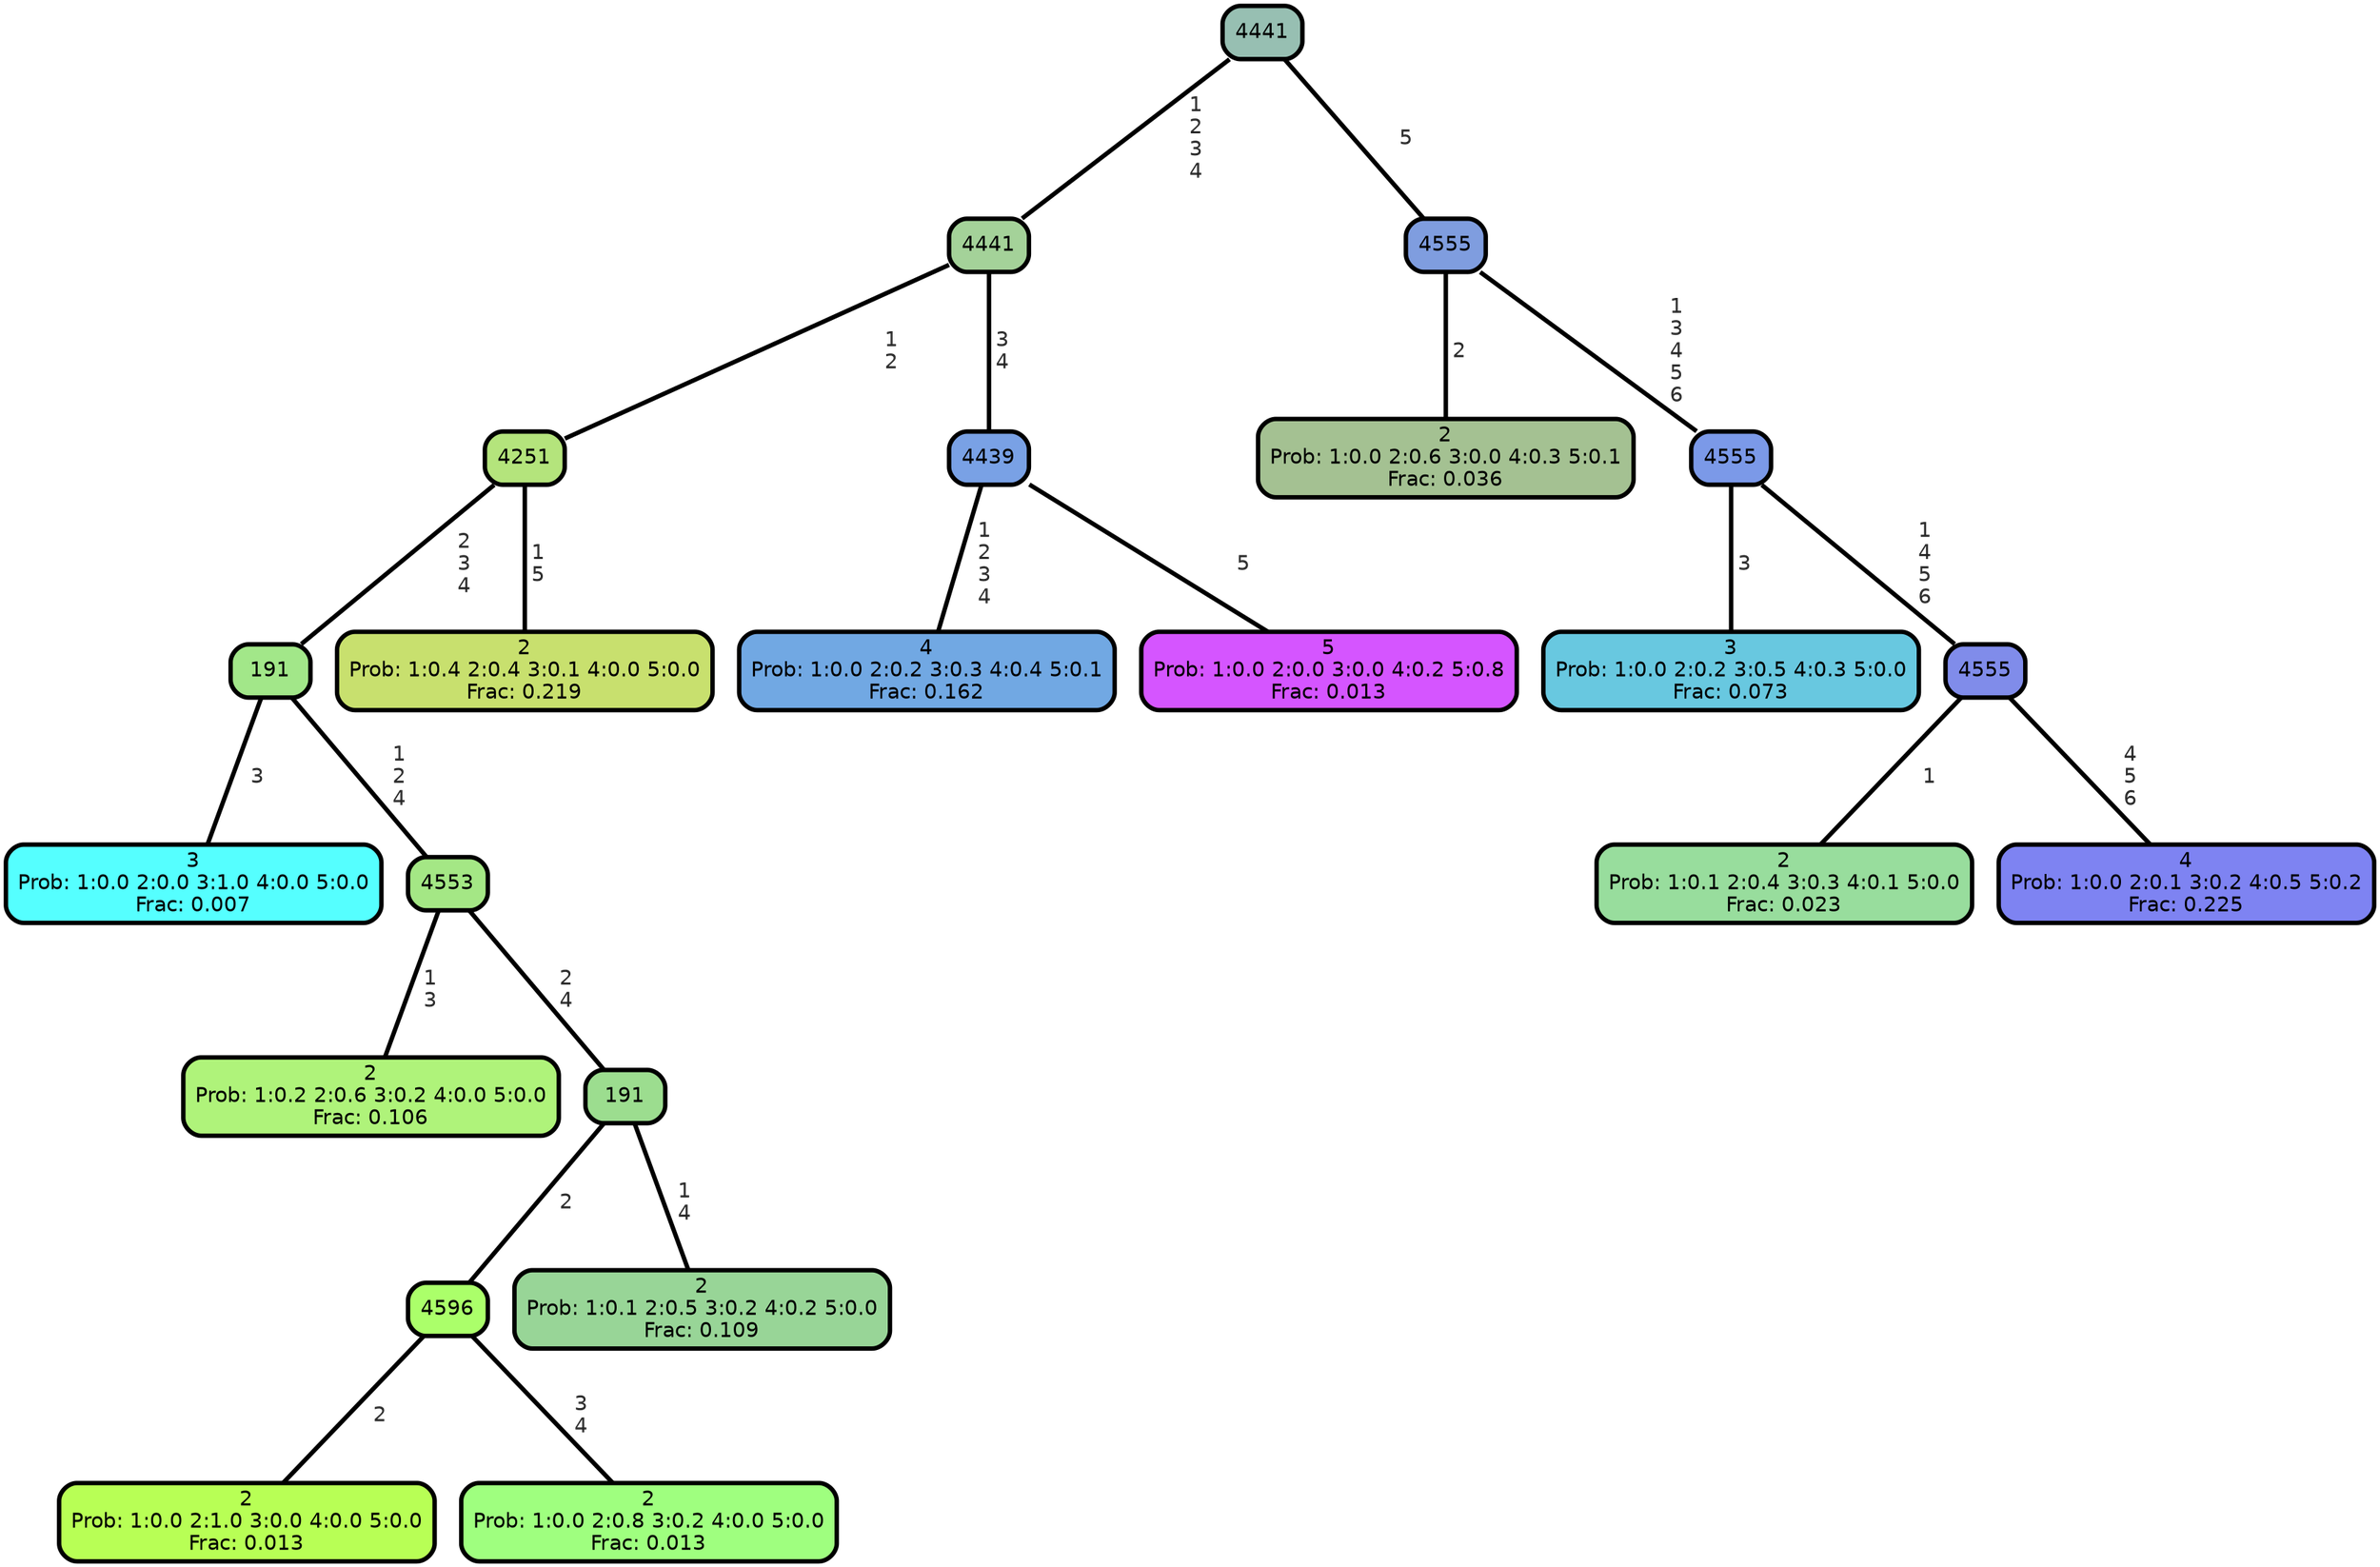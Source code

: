 graph Tree {
node [shape=box, style="filled, rounded",color="black",penwidth="3",fontcolor="black",                 fontname=helvetica] ;
graph [ranksep="0 equally", splines=straight,                 bgcolor=transparent, dpi=200] ;
edge [fontname=helvetica, fontweight=bold,fontcolor=grey14,color=black] ;
0 [label="3
Prob: 1:0.0 2:0.0 3:1.0 4:0.0 5:0.0
Frac: 0.007", fillcolor="#55ffff"] ;
1 [label="191", fillcolor="#a2e789"] ;
2 [label="2
Prob: 1:0.2 2:0.6 3:0.2 4:0.0 5:0.0
Frac: 0.106", fillcolor="#aff37a"] ;
3 [label="4553", fillcolor="#a4e785"] ;
4 [label="2
Prob: 1:0.0 2:1.0 3:0.0 4:0.0 5:0.0
Frac: 0.013", fillcolor="#b8ff55"] ;
5 [label="4596", fillcolor="#abff6a"] ;
6 [label="2
Prob: 1:0.0 2:0.8 3:0.2 4:0.0 5:0.0
Frac: 0.013", fillcolor="#9fff7f"] ;
7 [label="191", fillcolor="#9cdd8f"] ;
8 [label="2
Prob: 1:0.1 2:0.5 3:0.2 4:0.2 5:0.0
Frac: 0.109", fillcolor="#98d597"] ;
9 [label="4251", fillcolor="#b4e47c"] ;
10 [label="2
Prob: 1:0.4 2:0.4 3:0.1 4:0.0 5:0.0
Frac: 0.219", fillcolor="#c8e06e"] ;
11 [label="4441", fillcolor="#a4d299"] ;
12 [label="4
Prob: 1:0.0 2:0.2 3:0.3 4:0.4 5:0.1
Frac: 0.162", fillcolor="#71a8e3"] ;
13 [label="4439", fillcolor="#79a1e5"] ;
14 [label="5
Prob: 1:0.0 2:0.0 3:0.0 4:0.2 5:0.8
Frac: 0.013", fillcolor="#d555ff"] ;
15 [label="4441", fillcolor="#97bfb2"] ;
16 [label="2
Prob: 1:0.0 2:0.6 3:0.0 4:0.3 5:0.1
Frac: 0.036", fillcolor="#a4c192"] ;
17 [label="4555", fillcolor="#7f9ddf"] ;
18 [label="3
Prob: 1:0.0 2:0.2 3:0.5 4:0.3 5:0.0
Frac: 0.073", fillcolor="#68c8e0"] ;
19 [label="4555", fillcolor="#7b99e8"] ;
20 [label="2
Prob: 1:0.1 2:0.4 3:0.3 4:0.1 5:0.0
Frac: 0.023", fillcolor="#98dd9d"] ;
21 [label="4555", fillcolor="#808cea"] ;
22 [label="4
Prob: 1:0.0 2:0.1 3:0.2 4:0.5 5:0.2
Frac: 0.225", fillcolor="#7e83f2"] ;
1 -- 0 [label=" 3",penwidth=3] ;
1 -- 3 [label=" 1\n 2\n 4",penwidth=3] ;
3 -- 2 [label=" 1\n 3",penwidth=3] ;
3 -- 7 [label=" 2\n 4",penwidth=3] ;
5 -- 4 [label=" 2",penwidth=3] ;
5 -- 6 [label=" 3\n 4",penwidth=3] ;
7 -- 5 [label=" 2",penwidth=3] ;
7 -- 8 [label=" 1\n 4",penwidth=3] ;
9 -- 1 [label=" 2\n 3\n 4",penwidth=3] ;
9 -- 10 [label=" 1\n 5",penwidth=3] ;
11 -- 9 [label=" 1\n 2",penwidth=3] ;
11 -- 13 [label=" 3\n 4",penwidth=3] ;
13 -- 12 [label=" 1\n 2\n 3\n 4",penwidth=3] ;
13 -- 14 [label=" 5",penwidth=3] ;
15 -- 11 [label=" 1\n 2\n 3\n 4",penwidth=3] ;
15 -- 17 [label=" 5",penwidth=3] ;
17 -- 16 [label=" 2",penwidth=3] ;
17 -- 19 [label=" 1\n 3\n 4\n 5\n 6",penwidth=3] ;
19 -- 18 [label=" 3",penwidth=3] ;
19 -- 21 [label=" 1\n 4\n 5\n 6",penwidth=3] ;
21 -- 20 [label=" 1",penwidth=3] ;
21 -- 22 [label=" 4\n 5\n 6",penwidth=3] ;
{rank = same;}}